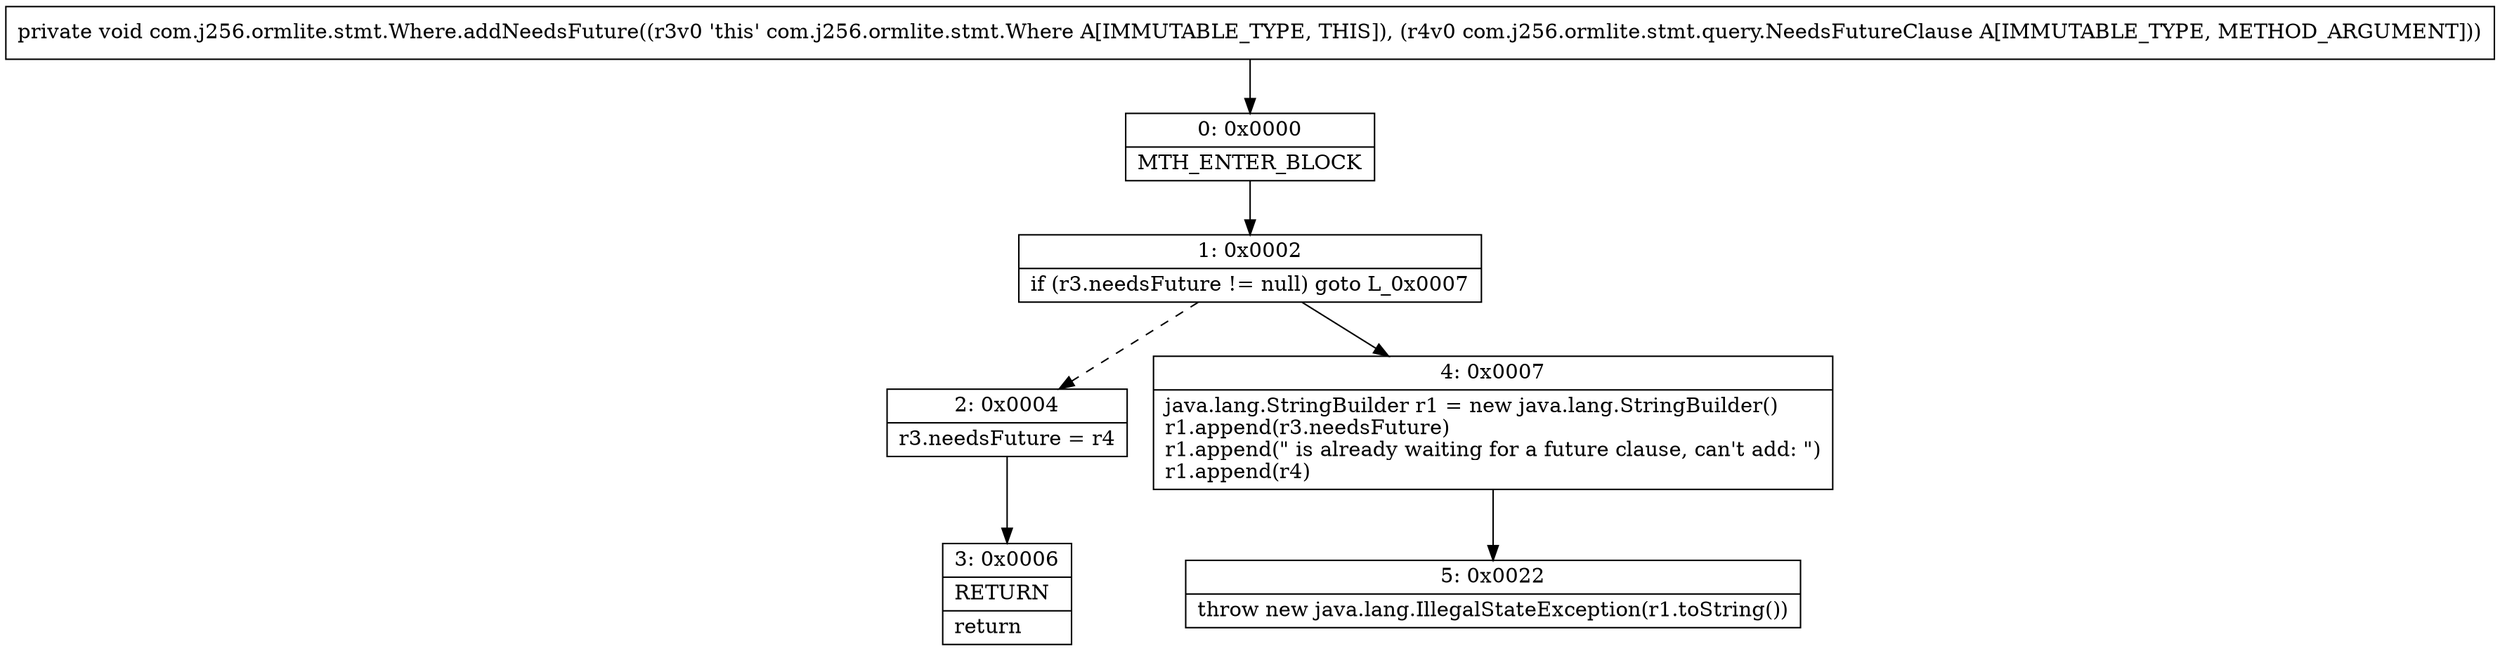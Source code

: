 digraph "CFG forcom.j256.ormlite.stmt.Where.addNeedsFuture(Lcom\/j256\/ormlite\/stmt\/query\/NeedsFutureClause;)V" {
Node_0 [shape=record,label="{0\:\ 0x0000|MTH_ENTER_BLOCK\l}"];
Node_1 [shape=record,label="{1\:\ 0x0002|if (r3.needsFuture != null) goto L_0x0007\l}"];
Node_2 [shape=record,label="{2\:\ 0x0004|r3.needsFuture = r4\l}"];
Node_3 [shape=record,label="{3\:\ 0x0006|RETURN\l|return\l}"];
Node_4 [shape=record,label="{4\:\ 0x0007|java.lang.StringBuilder r1 = new java.lang.StringBuilder()\lr1.append(r3.needsFuture)\lr1.append(\" is already waiting for a future clause, can't add: \")\lr1.append(r4)\l}"];
Node_5 [shape=record,label="{5\:\ 0x0022|throw new java.lang.IllegalStateException(r1.toString())\l}"];
MethodNode[shape=record,label="{private void com.j256.ormlite.stmt.Where.addNeedsFuture((r3v0 'this' com.j256.ormlite.stmt.Where A[IMMUTABLE_TYPE, THIS]), (r4v0 com.j256.ormlite.stmt.query.NeedsFutureClause A[IMMUTABLE_TYPE, METHOD_ARGUMENT])) }"];
MethodNode -> Node_0;
Node_0 -> Node_1;
Node_1 -> Node_2[style=dashed];
Node_1 -> Node_4;
Node_2 -> Node_3;
Node_4 -> Node_5;
}

